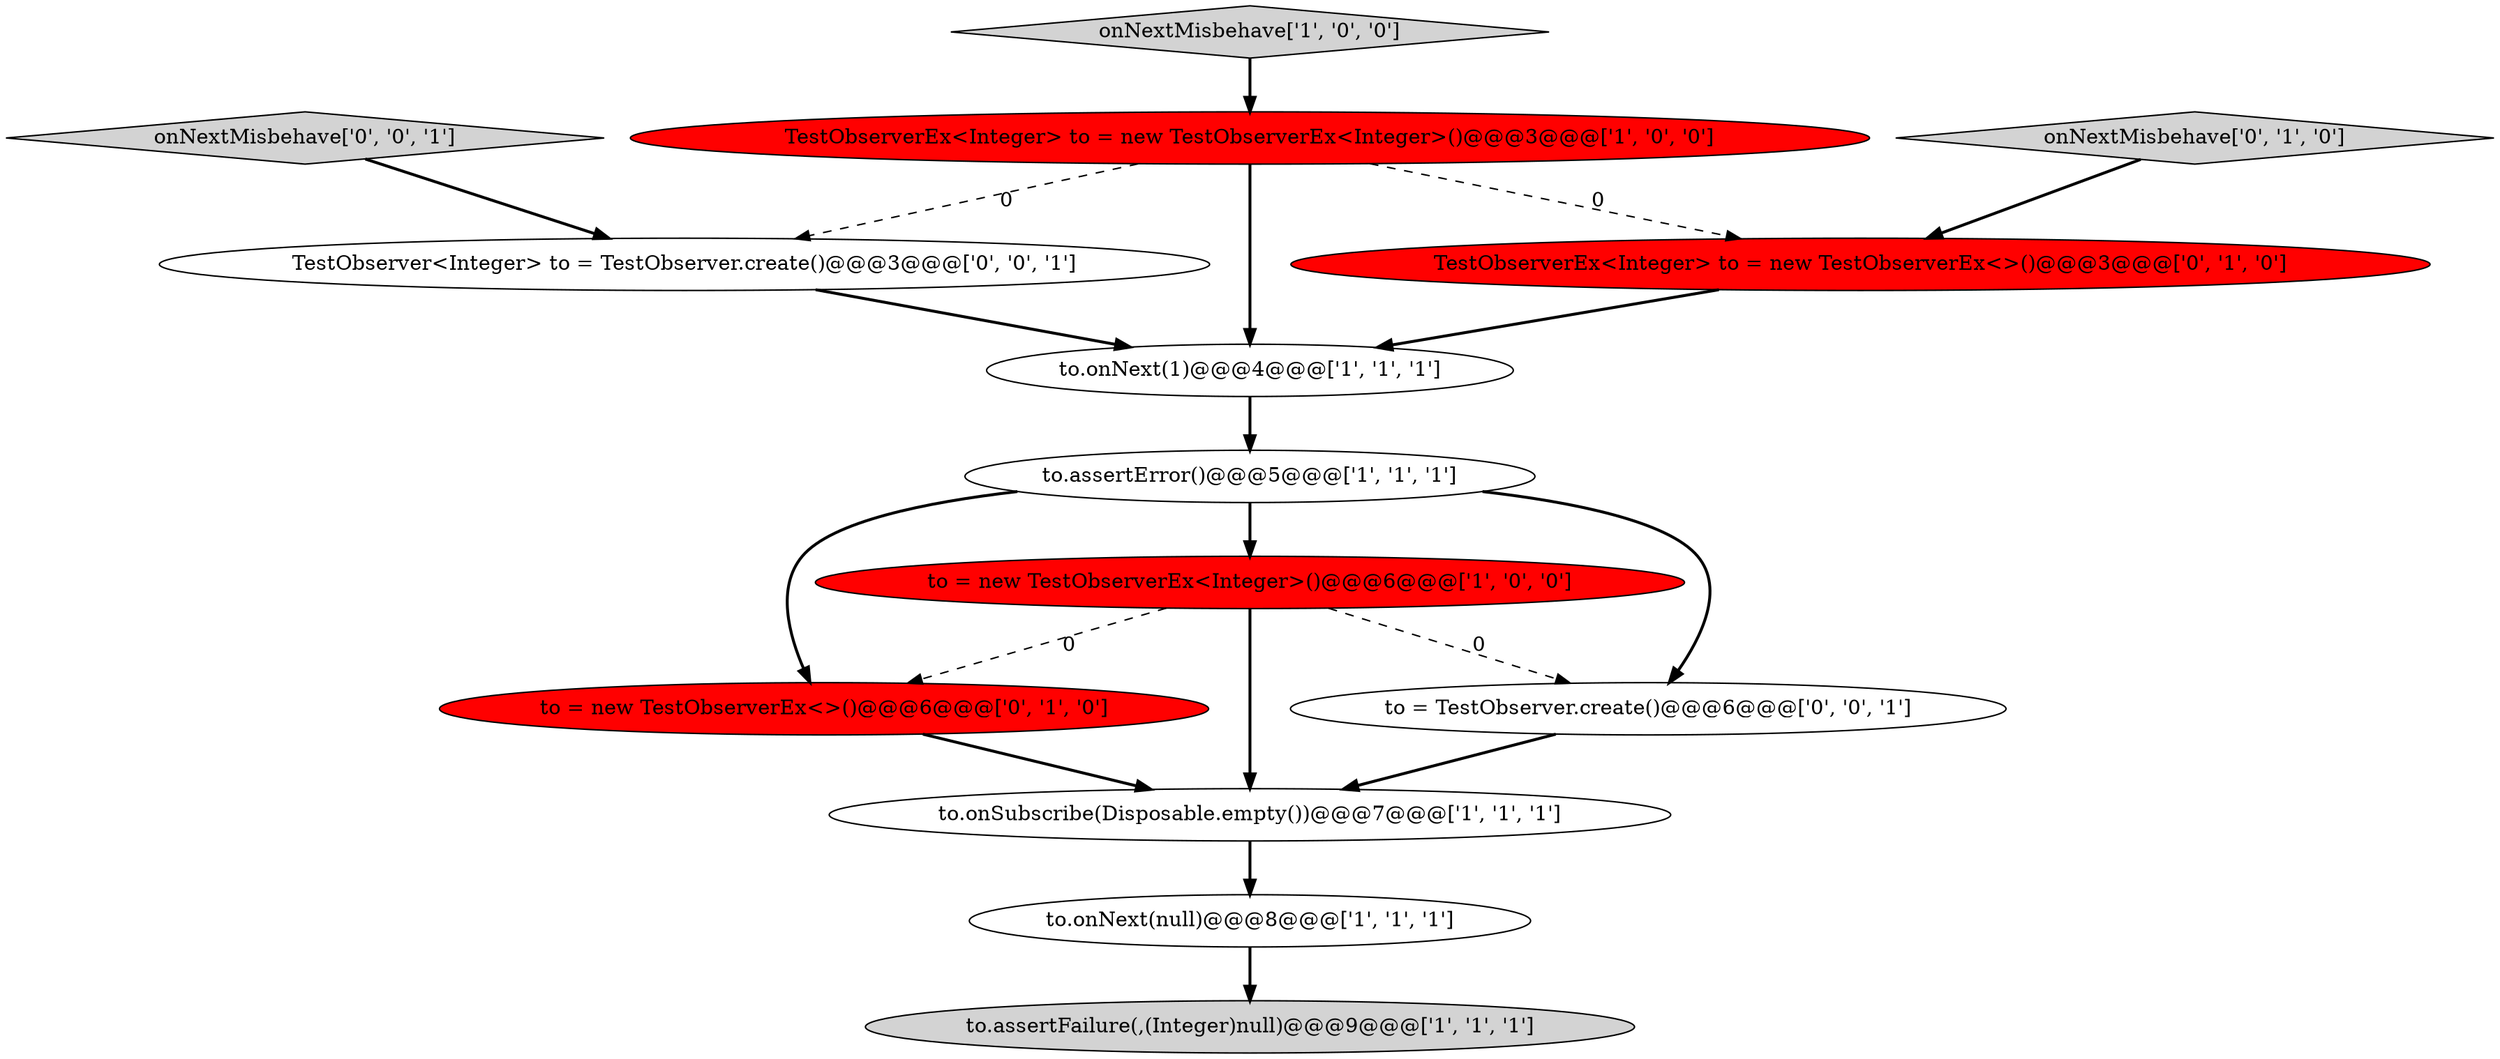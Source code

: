 digraph {
7 [style = filled, label = "TestObserverEx<Integer> to = new TestObserverEx<Integer>()@@@3@@@['1', '0', '0']", fillcolor = red, shape = ellipse image = "AAA1AAABBB1BBB"];
4 [style = filled, label = "to.assertError()@@@5@@@['1', '1', '1']", fillcolor = white, shape = ellipse image = "AAA0AAABBB1BBB"];
8 [style = filled, label = "to = new TestObserverEx<>()@@@6@@@['0', '1', '0']", fillcolor = red, shape = ellipse image = "AAA1AAABBB2BBB"];
0 [style = filled, label = "to.assertFailure(,(Integer)null)@@@9@@@['1', '1', '1']", fillcolor = lightgray, shape = ellipse image = "AAA0AAABBB1BBB"];
3 [style = filled, label = "to.onNext(1)@@@4@@@['1', '1', '1']", fillcolor = white, shape = ellipse image = "AAA0AAABBB1BBB"];
1 [style = filled, label = "to.onNext(null)@@@8@@@['1', '1', '1']", fillcolor = white, shape = ellipse image = "AAA0AAABBB1BBB"];
12 [style = filled, label = "onNextMisbehave['0', '0', '1']", fillcolor = lightgray, shape = diamond image = "AAA0AAABBB3BBB"];
2 [style = filled, label = "to.onSubscribe(Disposable.empty())@@@7@@@['1', '1', '1']", fillcolor = white, shape = ellipse image = "AAA0AAABBB1BBB"];
10 [style = filled, label = "onNextMisbehave['0', '1', '0']", fillcolor = lightgray, shape = diamond image = "AAA0AAABBB2BBB"];
13 [style = filled, label = "to = TestObserver.create()@@@6@@@['0', '0', '1']", fillcolor = white, shape = ellipse image = "AAA0AAABBB3BBB"];
5 [style = filled, label = "onNextMisbehave['1', '0', '0']", fillcolor = lightgray, shape = diamond image = "AAA0AAABBB1BBB"];
11 [style = filled, label = "TestObserver<Integer> to = TestObserver.create()@@@3@@@['0', '0', '1']", fillcolor = white, shape = ellipse image = "AAA0AAABBB3BBB"];
6 [style = filled, label = "to = new TestObserverEx<Integer>()@@@6@@@['1', '0', '0']", fillcolor = red, shape = ellipse image = "AAA1AAABBB1BBB"];
9 [style = filled, label = "TestObserverEx<Integer> to = new TestObserverEx<>()@@@3@@@['0', '1', '0']", fillcolor = red, shape = ellipse image = "AAA1AAABBB2BBB"];
7->11 [style = dashed, label="0"];
9->3 [style = bold, label=""];
5->7 [style = bold, label=""];
4->8 [style = bold, label=""];
10->9 [style = bold, label=""];
6->8 [style = dashed, label="0"];
1->0 [style = bold, label=""];
12->11 [style = bold, label=""];
6->13 [style = dashed, label="0"];
8->2 [style = bold, label=""];
11->3 [style = bold, label=""];
4->6 [style = bold, label=""];
3->4 [style = bold, label=""];
7->9 [style = dashed, label="0"];
2->1 [style = bold, label=""];
7->3 [style = bold, label=""];
4->13 [style = bold, label=""];
13->2 [style = bold, label=""];
6->2 [style = bold, label=""];
}
